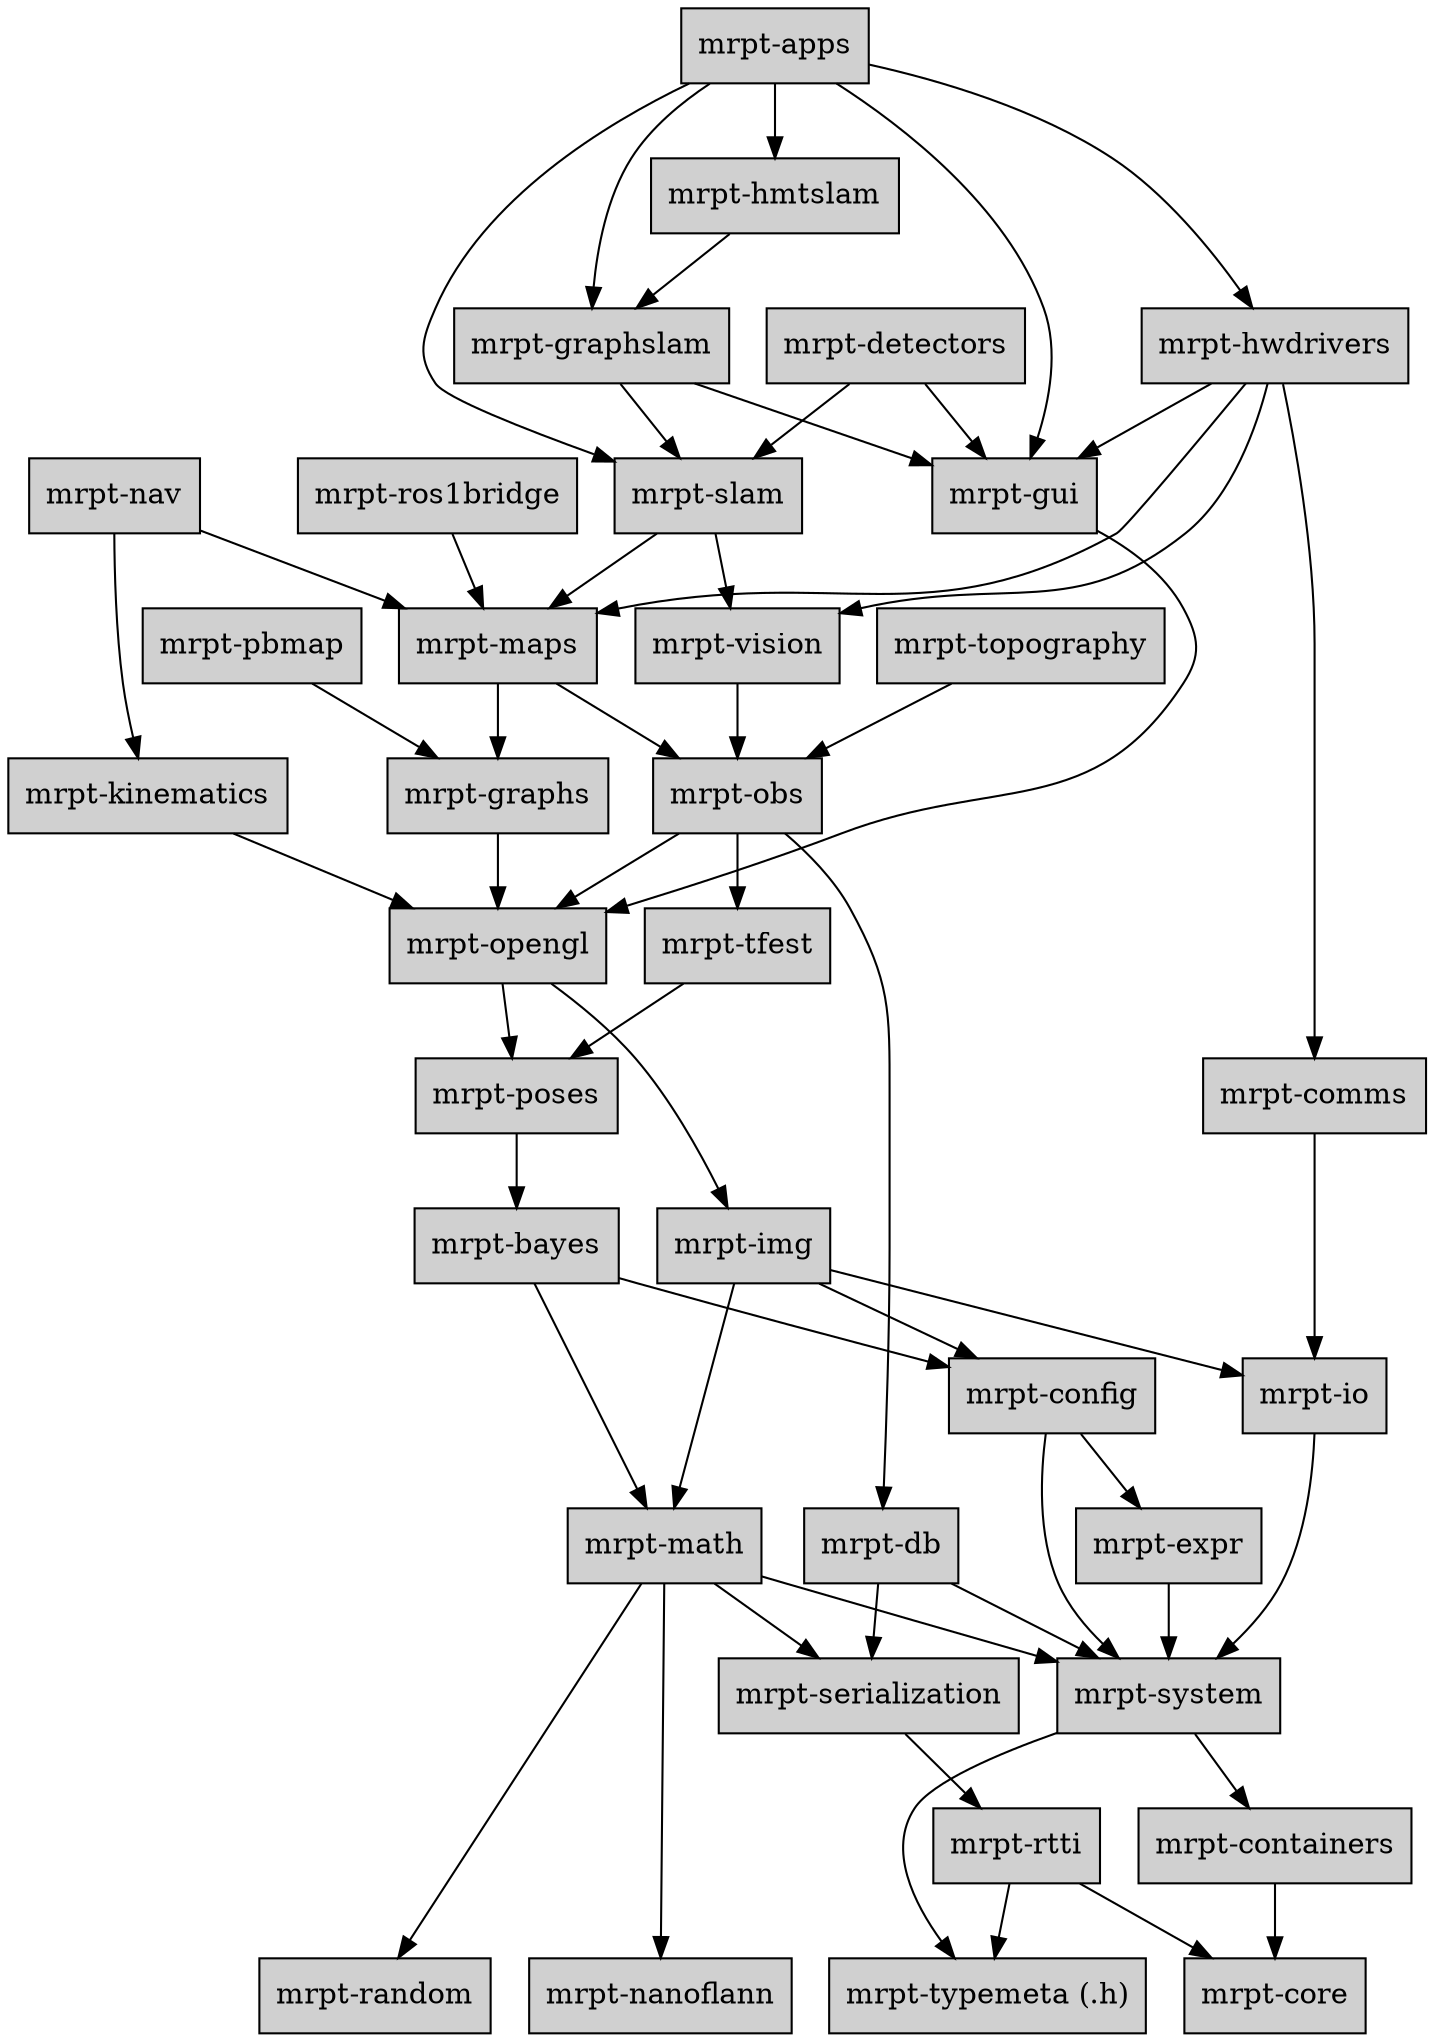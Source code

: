 digraph MRPT_LIBS {

	node [shape=box,style=filled, fillcolor="#D0D0D0"];

	apps [label="mrpt-apps",URL="group__mrpt__bayes__grp.html"];
	apps -> gui;
	apps -> slam;
	apps -> hwdrivers;
	apps -> graphslam;
	apps -> hmtslam;

	bayes [label="mrpt-bayes",URL="group__mrpt__bayes__grp.html"];
	bayes -> math;
	bayes -> config;

	comms [label="mrpt-comms",URL="group__mrpt__comms__grp.html"];
	comms -> io;

	config   [label="mrpt-config",URL="group__mrpt__config__grp.html"];
	config -> expr;
	config -> system;

	containers  [label="mrpt-containers",URL="group__mrpt__containers__grp.html"];
	containers -> core;

	{ rank = sink; 
	core       [label="mrpt-core",URL="group__mrpt__core__grp.html"];
	}

	db         [label="mrpt-db",URL="group__mrpt__db__grp.html"];
	db  -> serialization;
	db  -> system;

	detectors  [label="mrpt-detectors",URL="group__mrpt__detectors__grp.html"];
	detectors -> gui;
	detectors -> slam;

	expr       [label="mrpt-expr",URL="group__mrpt__expr__grp.html"];
	expr -> system;

	graphs     [label="mrpt-graphs",URL="group__mrpt__graphs__grp.html"];
	graphs -> opengl;

	graphslam  [label="mrpt-graphslam",URL="group__mrpt__graphslam__grp.html"];
	graphslam -> gui;
	graphslam -> slam;

	gui        [label="mrpt-gui",URL="group__mrpt__gui__grp.html"];
	gui -> opengl;

	hmtslam    [label="mrpt-hmtslam",URL="group__mrpt__hmtslam__grp.html"];
	hmtslam -> graphslam;

	hwdrivers  [label="mrpt-hwdrivers",URL="group__mrpt__hwdrivers__grp.html"];
	hwdrivers -> comms;
	hwdrivers -> gui;
	hwdrivers -> maps;
	hwdrivers -> vision;

	img [label="mrpt-img",URL="group__mrpt__img__grp.html"];
	img  -> io;
	img  -> math;
	img  -> config;

	io [label="mrpt-io",URL="group__mrpt__io__grp.html"];
	io  -> system;

	kinematics [label="mrpt-kinematics",URL="group__mrpt__kinematics__grp.html"];
	kinematics -> opengl;
	
	maps       [label="mrpt-maps",URL="group__mrpt__maps__grp.html"];
	maps -> graphs;
	maps -> obs;

	math       [label="mrpt-math",URL="group__mrpt__math__grp.html"];
	math -> serialization;
	math -> random;
	math -> system;
	math -> nanoflann;

	{ rank = sink; 
	nanoflann  [label="mrpt-nanoflann",URL="group__nanoflann__grp.html"];
	}

	nav        [label="mrpt-nav",URL="group__mrpt__nav__grp.html"];
	nav -> kinematics;
	nav -> maps;

	obs        [label="mrpt-obs",URL="group__mrpt__obs__grp.html"];
	obs -> opengl;
	obs -> db;
	obs -> tfest;

	opengl     [label="mrpt-opengl", URL="group__mrpt__opengl__grp.html"];
	opengl -> poses;
	opengl -> img;

	pbmap      [label="mrpt-pbmap",URL="group__mrpt__pbmap__grp.html"];
	pbmap -> graphs;

	poses     [label="mrpt-poses",URL="group__mrpt__poses__grp.html"];
	poses -> bayes;
	
	{ rank = sink; 
	random     [label="mrpt-random",URL="group__mrpt__random__grp.html"];
	}

	rtti     [label="mrpt-rtti",URL="group__mrpt__rtti__grp.html"];
	rtti -> core;
	rtti -> typemeta;

	ros1bridge   [label="mrpt-ros1bridge", URL="group__mrpt__ros1bridge__grp.html"];
	ros1bridge -> maps;

	serialization [label="mrpt-serialization",URL="group__mrpt__serialization__grp.html"];
	serialization -> rtti;

	slam       [label="mrpt-slam",URL="group__mrpt__slam__grp.html"];
	slam -> maps;
	slam -> vision;

	system     [label="mrpt-system",URL="group__mrpt__system__grp.html"];
	system -> typemeta;
	system -> containers;

	tfest      [label="mrpt-tfest",URL="group__mrpt__tfest__grp.html"];
	tfest -> poses;

	topography [label="mrpt-topography",URL="group__mrpt__topography__grp.html"];
	topography -> obs;

	{ rank = sink; 
	typemeta [label="mrpt-typemeta (.h)",URL="group__mrpt__typemeta__grp.html"];
	}

	vision     [label="mrpt-vision",URL="group__mrpt__vision__grp.html"];
	vision -> obs;
}
